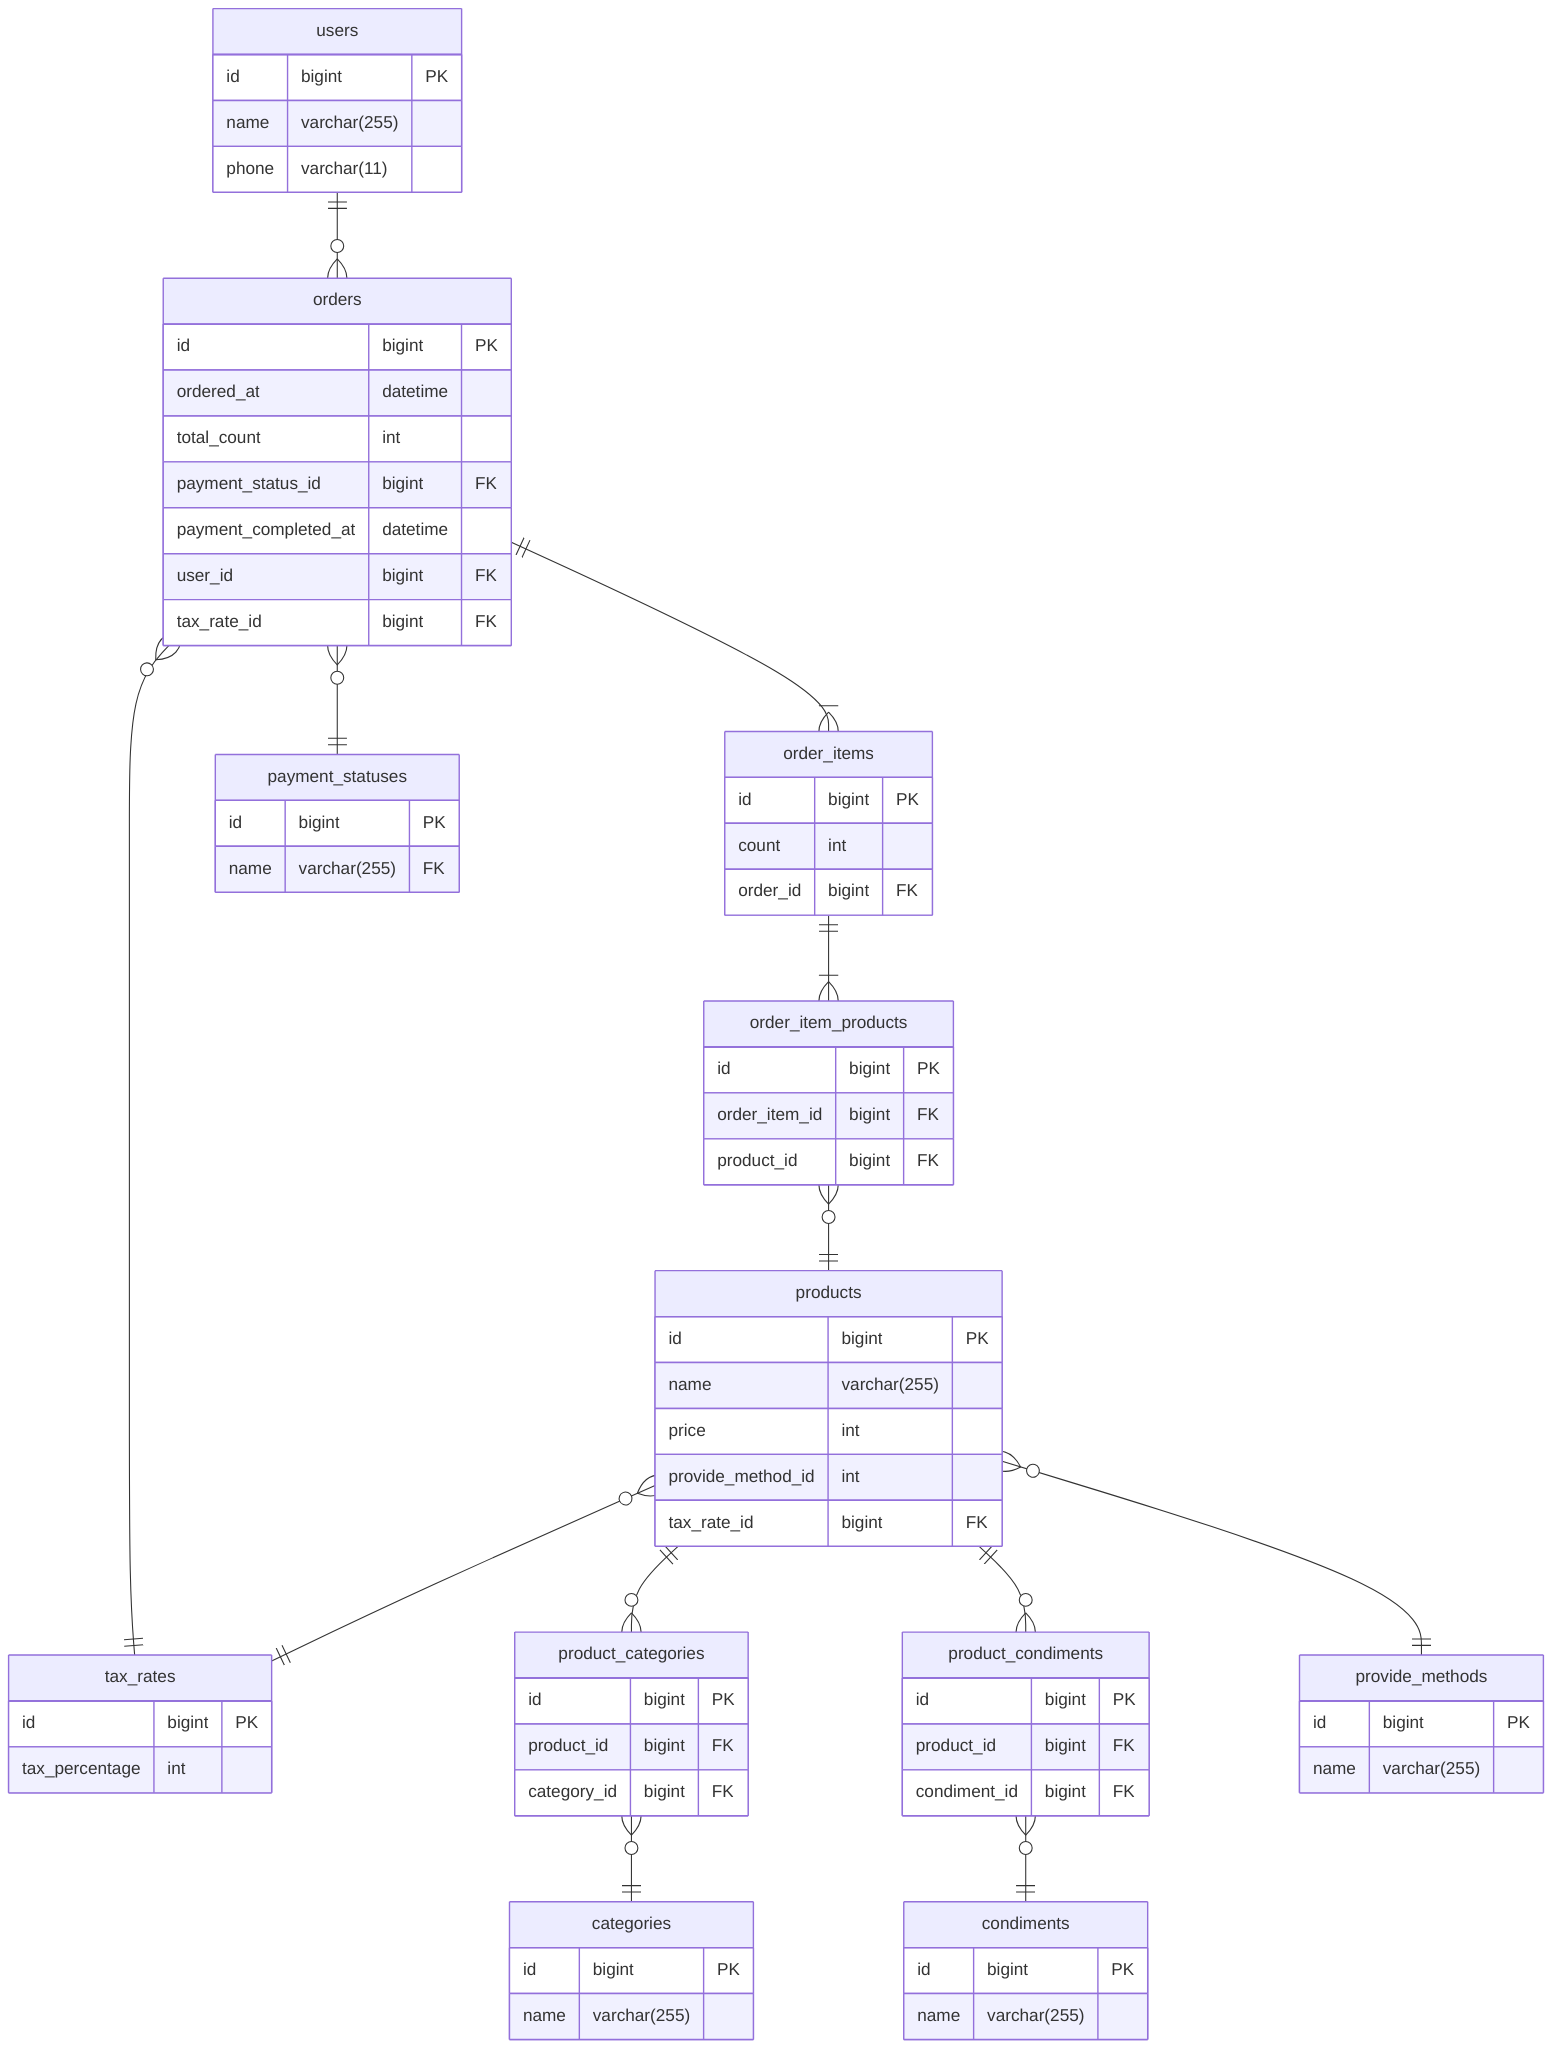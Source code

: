 erDiagram

users ||--o{ orders: ""
orders ||--|{ order_items: ""
orders }o--|| payment_statuses: ""
orders }o--|| tax_rates: ""
order_items ||--|{ order_item_products: ""
order_item_products }o--|| products: ""
products ||--o{ product_categories: ""
product_categories }o--|| categories: ""
products ||--o{ product_condiments: ""
products }o--|| provide_methods: ""
products }o--|| tax_rates: ""
product_condiments }o--|| condiments: ""

users {
  id bigint PK
  name varchar(255)
  phone varchar(11)
}

orders {
  id bigint PK
  ordered_at datetime
  total_count int
  payment_status_id bigint FK
  payment_completed_at datetime
  user_id bigint FK
  tax_rate_id bigint FK
}

payment_statuses {
  id bigint PK
  name varchar(255) FK
}

order_items {
  id bigint PK
  count int
  order_id bigint FK
}

order_item_products {
  id bigint PK
  order_item_id bigint FK
  product_id bigint FK
}

products {
  id bigint PK
  name varchar(255)
  price int
  provide_method_id int
  tax_rate_id bigint FK
}

provide_methods {
  id bigint PK
  name varchar(255)
}

product_condiments {
  id bigint PK
  product_id bigint FK
  condiment_id bigint FK
}

condiments {
  id bigint PK
  name varchar(255)
}

product_categories {
  id bigint PK
  product_id bigint FK
  category_id bigint FK
}

categories {
  id bigint PK
  name varchar(255)
}

tax_rates {
  id bigint PK
  tax_percentage int
}